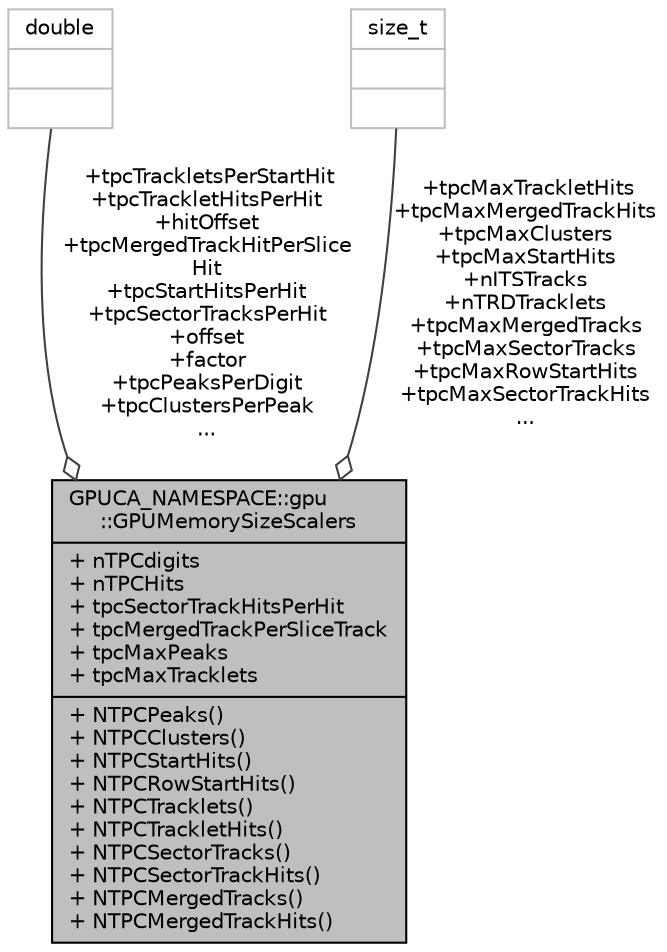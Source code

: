 digraph "GPUCA_NAMESPACE::gpu::GPUMemorySizeScalers"
{
 // INTERACTIVE_SVG=YES
  bgcolor="transparent";
  edge [fontname="Helvetica",fontsize="10",labelfontname="Helvetica",labelfontsize="10"];
  node [fontname="Helvetica",fontsize="10",shape=record];
  Node1 [label="{GPUCA_NAMESPACE::gpu\l::GPUMemorySizeScalers\n|+ nTPCdigits\l+ nTPCHits\l+ tpcSectorTrackHitsPerHit\l+ tpcMergedTrackPerSliceTrack\l+ tpcMaxPeaks\l+ tpcMaxTracklets\l|+ NTPCPeaks()\l+ NTPCClusters()\l+ NTPCStartHits()\l+ NTPCRowStartHits()\l+ NTPCTracklets()\l+ NTPCTrackletHits()\l+ NTPCSectorTracks()\l+ NTPCSectorTrackHits()\l+ NTPCMergedTracks()\l+ NTPCMergedTrackHits()\l}",height=0.2,width=0.4,color="black", fillcolor="grey75", style="filled", fontcolor="black"];
  Node2 -> Node1 [color="grey25",fontsize="10",style="solid",label=" +tpcTrackletsPerStartHit\n+tpcTrackletHitsPerHit\n+hitOffset\n+tpcMergedTrackHitPerSlice\lHit\n+tpcStartHitsPerHit\n+tpcSectorTracksPerHit\n+offset\n+factor\n+tpcPeaksPerDigit\n+tpcClustersPerPeak\n..." ,arrowhead="odiamond",fontname="Helvetica"];
  Node2 [label="{double\n||}",height=0.2,width=0.4,color="grey75"];
  Node3 -> Node1 [color="grey25",fontsize="10",style="solid",label=" +tpcMaxTrackletHits\n+tpcMaxMergedTrackHits\n+tpcMaxClusters\n+tpcMaxStartHits\n+nITSTracks\n+nTRDTracklets\n+tpcMaxMergedTracks\n+tpcMaxSectorTracks\n+tpcMaxRowStartHits\n+tpcMaxSectorTrackHits\n..." ,arrowhead="odiamond",fontname="Helvetica"];
  Node3 [label="{size_t\n||}",height=0.2,width=0.4,color="grey75"];
}
